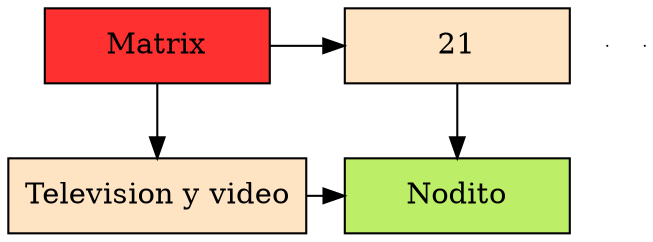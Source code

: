 digraph G{ 
node [shape=box] 
 Mt[ label = "Matrix", width = 1.5, style = filled, fillcolor = firebrick1, group = 1 ]; 
e0[ shape = point, width = 0 ]; 
e1[ shape = point, width = 0 ]; 
node0xc000057140 [label = "Television y video"    width = 1.5 style = filled, fillcolor = bisque1, group = 1 ]; 
node0xc000058f00 [label = "21"    width = 1.5 style = filled, fillcolor = bisque1, group = 2 ]; 
Mt -> node0xc000057140 
Mt -> node0xc000058f00 
{ rank = same; Mt;  node0xc000058f00;} 
node0xc000058f00 -> node0xc000025ba0; 
node0xc000025ba0 [label = "Nodito" style = filled, fillcolor = darkolivegreen2	 width = 1.5, group = 2 ]; 
node0xc000057140 -> node0xc000025ba0; 
{ rank = same; node0xc000057140; node0xc000025ba0;} 
} 

